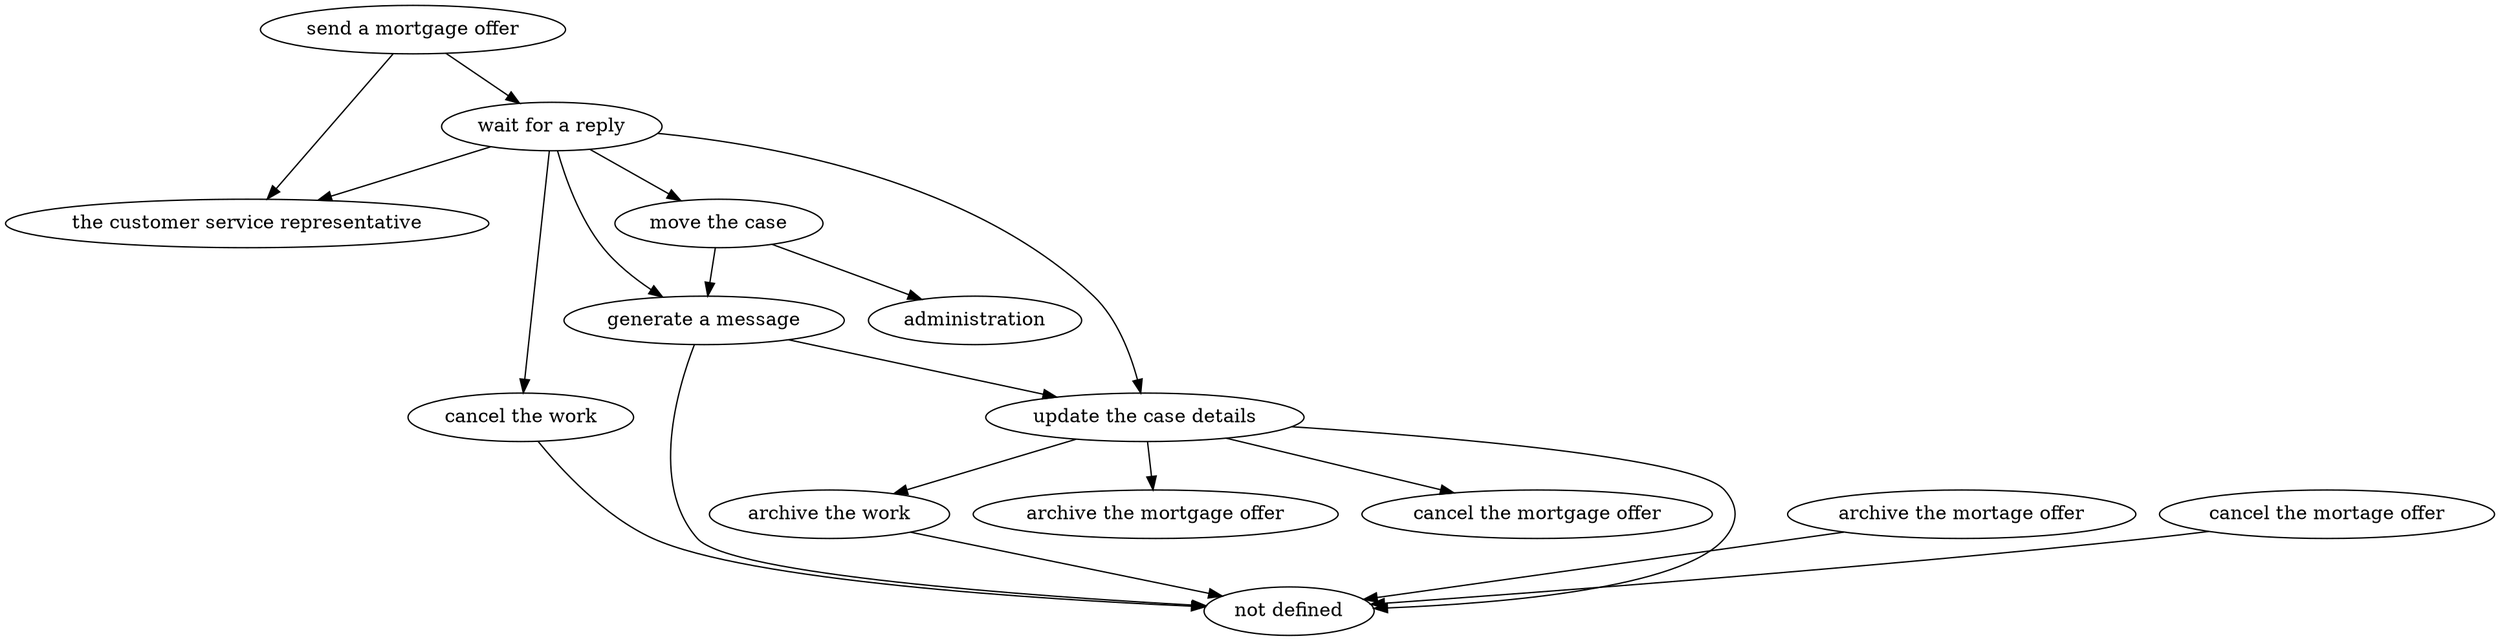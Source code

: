 strict digraph "doc-9.2" {
	graph [name="doc-9.2"];
	"send a mortgage offer"	[attrs="{'type': 'Activity', 'label': 'send a mortgage offer'}"];
	"wait for a reply"	[attrs="{'type': 'Activity', 'label': 'wait for a reply'}"];
	"send a mortgage offer" -> "wait for a reply"	[attrs="{'type': 'flow', 'label': 'flow'}"];
	"the customer service representative"	[attrs="{'type': 'Actor', 'label': 'the customer service representative'}"];
	"send a mortgage offer" -> "the customer service representative"	[attrs="{'type': 'actor performer', 'label': 'actor performer'}"];
	"update the case details"	[attrs="{'type': 'Activity', 'label': 'update the case details'}"];
	"wait for a reply" -> "update the case details"	[attrs="{'type': 'flow', 'label': 'flow'}"];
	"cancel the work"	[attrs="{'type': 'Activity', 'label': 'cancel the work'}"];
	"wait for a reply" -> "cancel the work"	[attrs="{'type': 'flow', 'label': 'flow'}"];
	"move the case"	[attrs="{'type': 'Activity', 'label': 'move the case'}"];
	"wait for a reply" -> "move the case"	[attrs="{'type': 'flow', 'label': 'flow'}"];
	"generate a message"	[attrs="{'type': 'Activity', 'label': 'generate a message'}"];
	"wait for a reply" -> "generate a message"	[attrs="{'type': 'flow', 'label': 'flow'}"];
	"wait for a reply" -> "the customer service representative"	[attrs="{'type': 'actor performer', 'label': 'actor performer'}"];
	"archive the work"	[attrs="{'type': 'Activity', 'label': 'archive the work'}"];
	"update the case details" -> "archive the work"	[attrs="{'type': 'flow', 'label': 'flow'}"];
	"archive the mortgage offer"	[attrs="{'type': 'Activity', 'label': 'archive the mortgage offer'}"];
	"update the case details" -> "archive the mortgage offer"	[attrs="{'type': 'flow', 'label': 'flow'}"];
	"cancel the mortgage offer"	[attrs="{'type': 'Activity', 'label': 'cancel the mortgage offer'}"];
	"update the case details" -> "cancel the mortgage offer"	[attrs="{'type': 'flow', 'label': 'flow'}"];
	"not defined"	[attrs="{'type': 'Actor', 'label': 'not defined'}"];
	"update the case details" -> "not defined"	[attrs="{'type': 'actor performer', 'label': 'actor performer'}"];
	"archive the work" -> "not defined"	[attrs="{'type': 'actor performer', 'label': 'actor performer'}"];
	"cancel the work" -> "not defined"	[attrs="{'type': 'actor performer', 'label': 'actor performer'}"];
	"move the case" -> "generate a message"	[attrs="{'type': 'flow', 'label': 'flow'}"];
	administration	[attrs="{'type': 'Actor', 'label': 'administration'}"];
	"move the case" -> administration	[attrs="{'type': 'actor performer', 'label': 'actor performer'}"];
	"generate a message" -> "update the case details"	[attrs="{'type': 'flow', 'label': 'flow'}"];
	"generate a message" -> "not defined"	[attrs="{'type': 'actor performer', 'label': 'actor performer'}"];
	"archive the mortage offer"	[attrs="{'type': 'Activity', 'label': 'archive the mortage offer'}"];
	"archive the mortage offer" -> "not defined"	[attrs="{'type': 'actor performer', 'label': 'actor performer'}"];
	"cancel the mortage offer"	[attrs="{'type': 'Activity', 'label': 'cancel the mortage offer'}"];
	"cancel the mortage offer" -> "not defined"	[attrs="{'type': 'actor performer', 'label': 'actor performer'}"];
}
